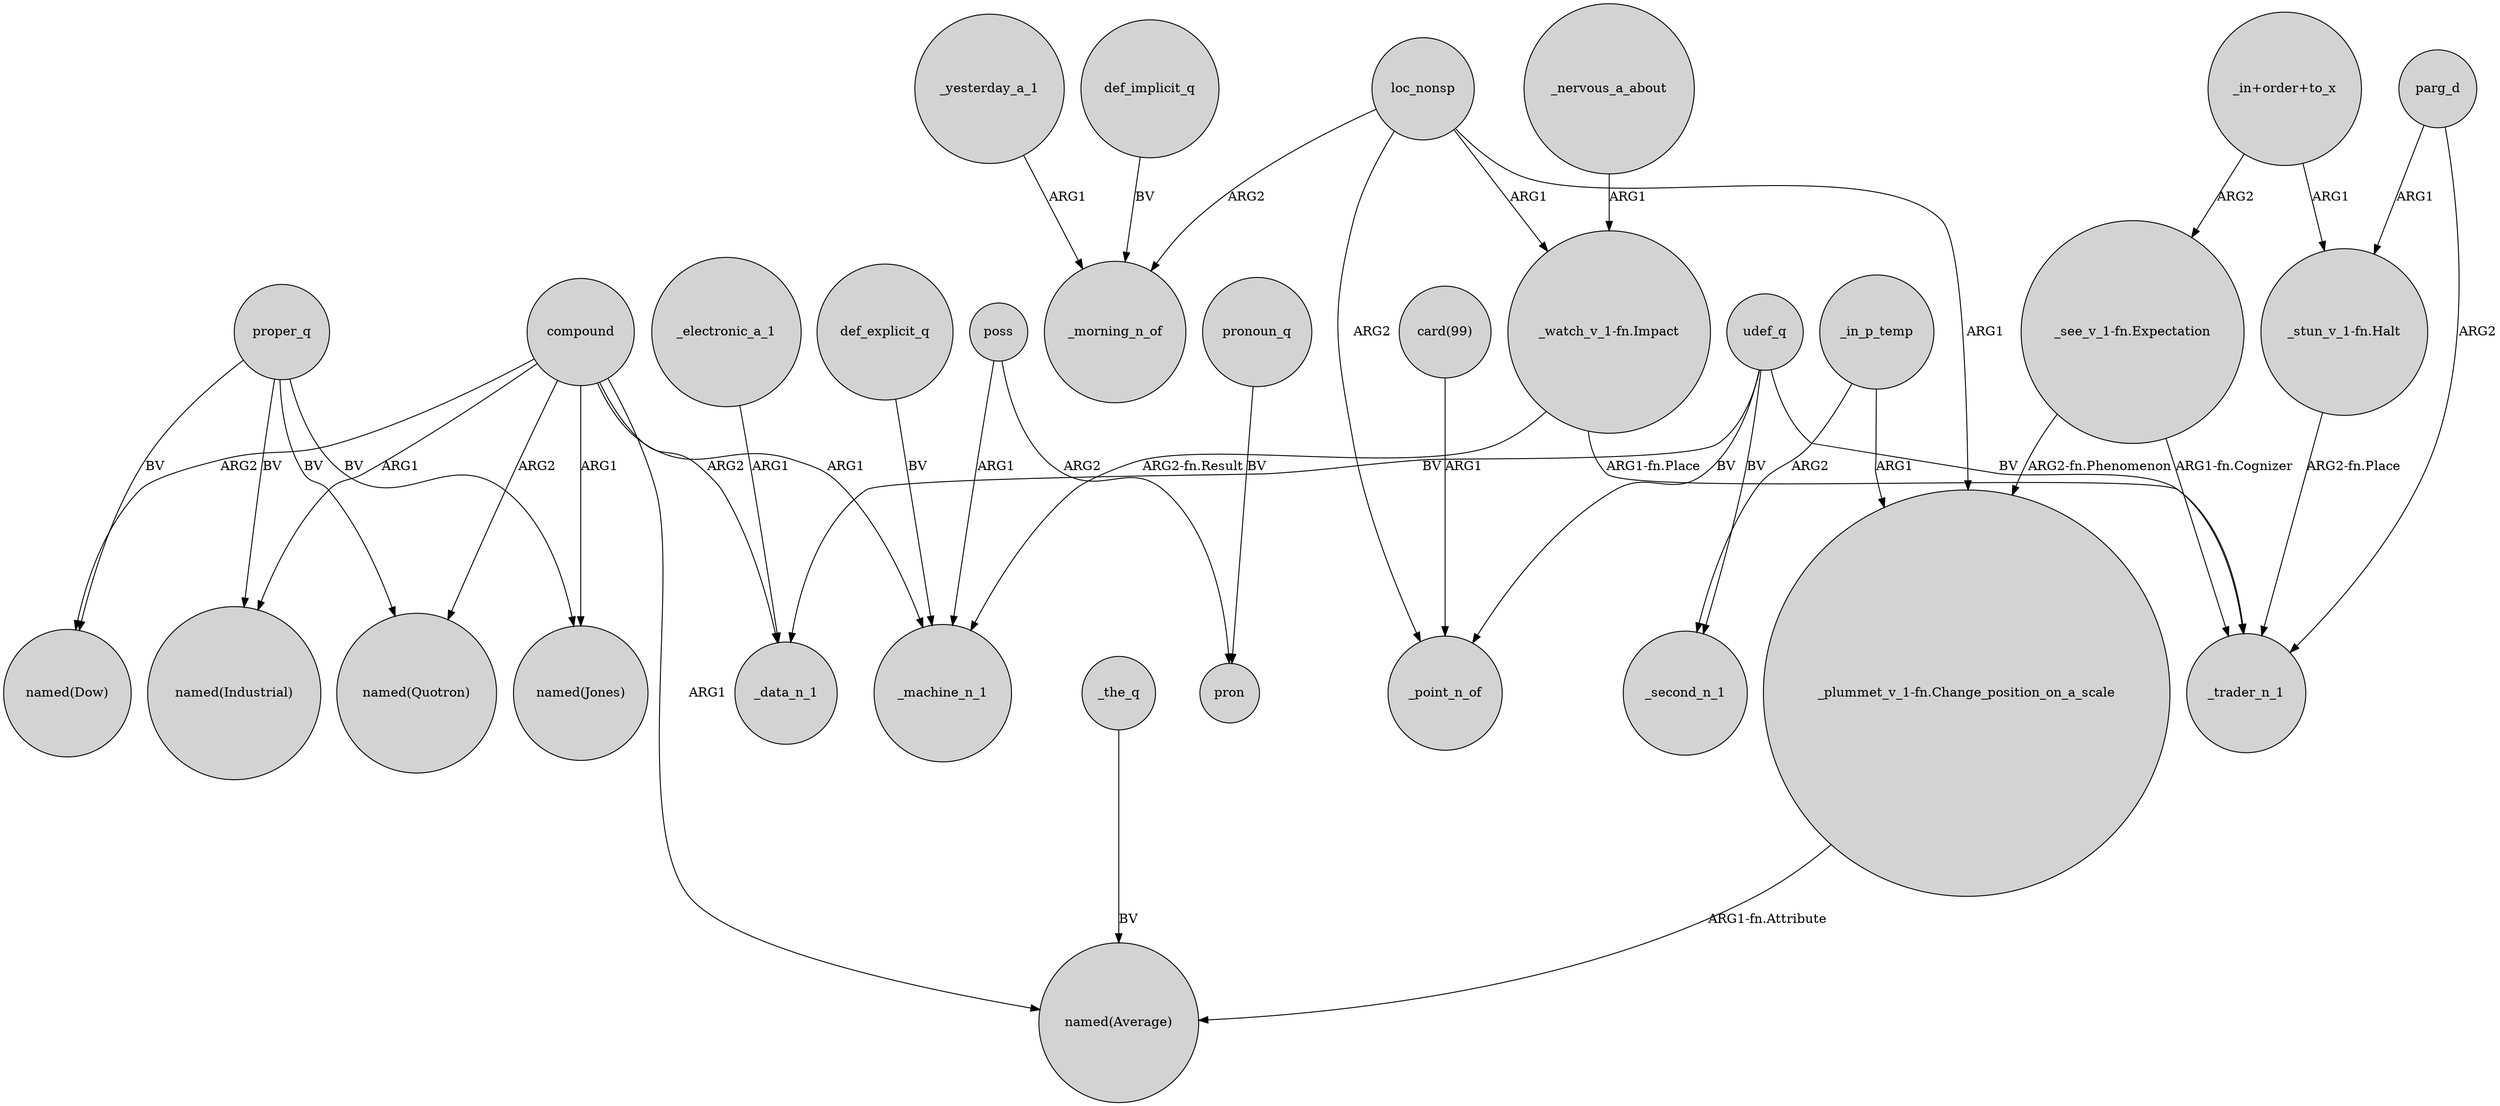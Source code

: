 digraph {
	node [shape=circle style=filled]
	compound -> "named(Quotron)" [label=ARG2]
	compound -> "named(Jones)" [label=ARG1]
	compound -> _machine_n_1 [label=ARG1]
	"_plummet_v_1-fn.Change_position_on_a_scale" -> "named(Average)" [label="ARG1-fn.Attribute"]
	loc_nonsp -> _morning_n_of [label=ARG2]
	def_explicit_q -> _machine_n_1 [label=BV]
	"_watch_v_1-fn.Impact" -> _trader_n_1 [label="ARG1-fn.Place"]
	"_in+order+to_x" -> "_see_v_1-fn.Expectation" [label=ARG2]
	udef_q -> _second_n_1 [label=BV]
	"_watch_v_1-fn.Impact" -> _machine_n_1 [label="ARG2-fn.Result"]
	"_see_v_1-fn.Expectation" -> "_plummet_v_1-fn.Change_position_on_a_scale" [label="ARG2-fn.Phenomenon"]
	parg_d -> "_stun_v_1-fn.Halt" [label=ARG1]
	_nervous_a_about -> "_watch_v_1-fn.Impact" [label=ARG1]
	_in_p_temp -> _second_n_1 [label=ARG2]
	loc_nonsp -> _point_n_of [label=ARG2]
	pronoun_q -> pron [label=BV]
	udef_q -> _trader_n_1 [label=BV]
	poss -> pron [label=ARG2]
	proper_q -> "named(Industrial)" [label=BV]
	loc_nonsp -> "_watch_v_1-fn.Impact" [label=ARG1]
	_in_p_temp -> "_plummet_v_1-fn.Change_position_on_a_scale" [label=ARG1]
	"_stun_v_1-fn.Halt" -> _trader_n_1 [label="ARG2-fn.Place"]
	def_implicit_q -> _morning_n_of [label=BV]
	proper_q -> "named(Quotron)" [label=BV]
	_electronic_a_1 -> _data_n_1 [label=ARG1]
	_the_q -> "named(Average)" [label=BV]
	proper_q -> "named(Jones)" [label=BV]
	proper_q -> "named(Dow)" [label=BV]
	compound -> "named(Industrial)" [label=ARG1]
	compound -> "named(Average)" [label=ARG1]
	"card(99)" -> _point_n_of [label=ARG1]
	_yesterday_a_1 -> _morning_n_of [label=ARG1]
	compound -> "named(Dow)" [label=ARG2]
	loc_nonsp -> "_plummet_v_1-fn.Change_position_on_a_scale" [label=ARG1]
	parg_d -> _trader_n_1 [label=ARG2]
	"_in+order+to_x" -> "_stun_v_1-fn.Halt" [label=ARG1]
	poss -> _machine_n_1 [label=ARG1]
	udef_q -> _point_n_of [label=BV]
	compound -> _data_n_1 [label=ARG2]
	udef_q -> _data_n_1 [label=BV]
	"_see_v_1-fn.Expectation" -> _trader_n_1 [label="ARG1-fn.Cognizer"]
}
